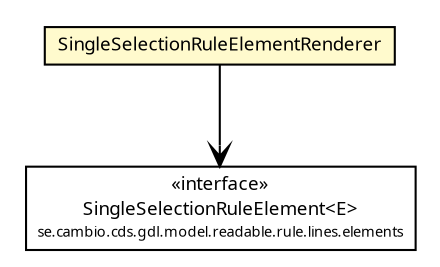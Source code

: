 #!/usr/local/bin/dot
#
# Class diagram 
# Generated by UMLGraph version R5_6 (http://www.umlgraph.org/)
#

digraph G {
	edge [fontname="Trebuchet MS",fontsize=10,labelfontname="Trebuchet MS",labelfontsize=10];
	node [fontname="Trebuchet MS",fontsize=10,shape=plaintext];
	nodesep=0.25;
	ranksep=0.5;
	// se.cambio.cds.gdl.model.readable.rule.lines.elements.SingleSelectionRuleElement<E>
	c321682 [label=<<table title="se.cambio.cds.gdl.model.readable.rule.lines.elements.SingleSelectionRuleElement" border="0" cellborder="1" cellspacing="0" cellpadding="2" port="p" href="../../../model/readable/rule/lines/elements/SingleSelectionRuleElement.html">
		<tr><td><table border="0" cellspacing="0" cellpadding="1">
<tr><td align="center" balign="center"> &#171;interface&#187; </td></tr>
<tr><td align="center" balign="center"><font face="Trebuchet MS"> SingleSelectionRuleElement&lt;E&gt; </font></td></tr>
<tr><td align="center" balign="center"><font face="Trebuchet MS" point-size="7.0"> se.cambio.cds.gdl.model.readable.rule.lines.elements </font></td></tr>
		</table></td></tr>
		</table>>, URL="../../../model/readable/rule/lines/elements/SingleSelectionRuleElement.html", fontname="Trebuchet MS", fontcolor="black", fontsize=9.0];
	// se.cambio.cds.gdl.editor.view.renderers.SingleSelectionRuleElementRenderer
	c321934 [label=<<table title="se.cambio.cds.gdl.editor.view.renderers.SingleSelectionRuleElementRenderer" border="0" cellborder="1" cellspacing="0" cellpadding="2" port="p" bgcolor="lemonChiffon" href="./SingleSelectionRuleElementRenderer.html">
		<tr><td><table border="0" cellspacing="0" cellpadding="1">
<tr><td align="center" balign="center"><font face="Trebuchet MS"> SingleSelectionRuleElementRenderer </font></td></tr>
		</table></td></tr>
		</table>>, URL="./SingleSelectionRuleElementRenderer.html", fontname="Trebuchet MS", fontcolor="black", fontsize=9.0];
	// se.cambio.cds.gdl.editor.view.renderers.SingleSelectionRuleElementRenderer NAVASSOC se.cambio.cds.gdl.model.readable.rule.lines.elements.SingleSelectionRuleElement<E>
	c321934:p -> c321682:p [taillabel="", label="", headlabel="", fontname="Trebuchet MS", fontcolor="black", fontsize=10.0, color="black", arrowhead=open];
}

